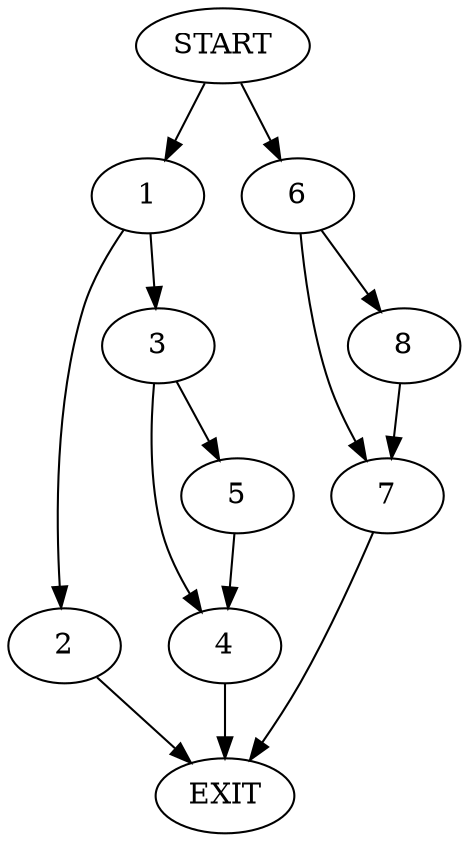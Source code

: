 digraph {
0 [label="START"]
9 [label="EXIT"]
0 -> 1
1 -> 2
1 -> 3
2 -> 9
3 -> 4
3 -> 5
5 -> 4
4 -> 9
0 -> 6
6 -> 7
6 -> 8
8 -> 7
7 -> 9
}
